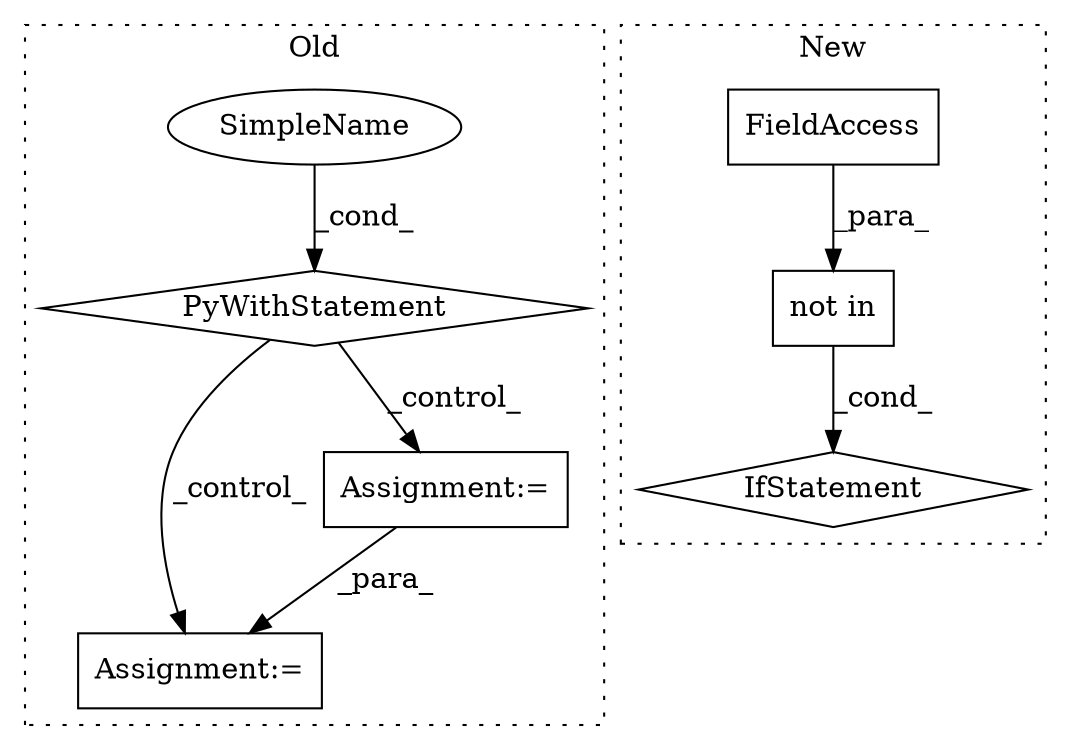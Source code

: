 digraph G {
subgraph cluster0 {
1 [label="PyWithStatement" a="104" s="831,861" l="10,2" shape="diamond"];
4 [label="Assignment:=" a="7" s="916" l="1" shape="box"];
5 [label="SimpleName" a="42" s="" l="" shape="ellipse"];
6 [label="Assignment:=" a="7" s="882" l="1" shape="box"];
label = "Old";
style="dotted";
}
subgraph cluster1 {
2 [label="not in" a="108" s="1244" l="40" shape="box"];
3 [label="IfStatement" a="25" s="1236,1284" l="8,2" shape="diamond"];
7 [label="FieldAccess" a="22" s="1244" l="17" shape="box"];
label = "New";
style="dotted";
}
1 -> 4 [label="_control_"];
1 -> 6 [label="_control_"];
2 -> 3 [label="_cond_"];
5 -> 1 [label="_cond_"];
6 -> 4 [label="_para_"];
7 -> 2 [label="_para_"];
}